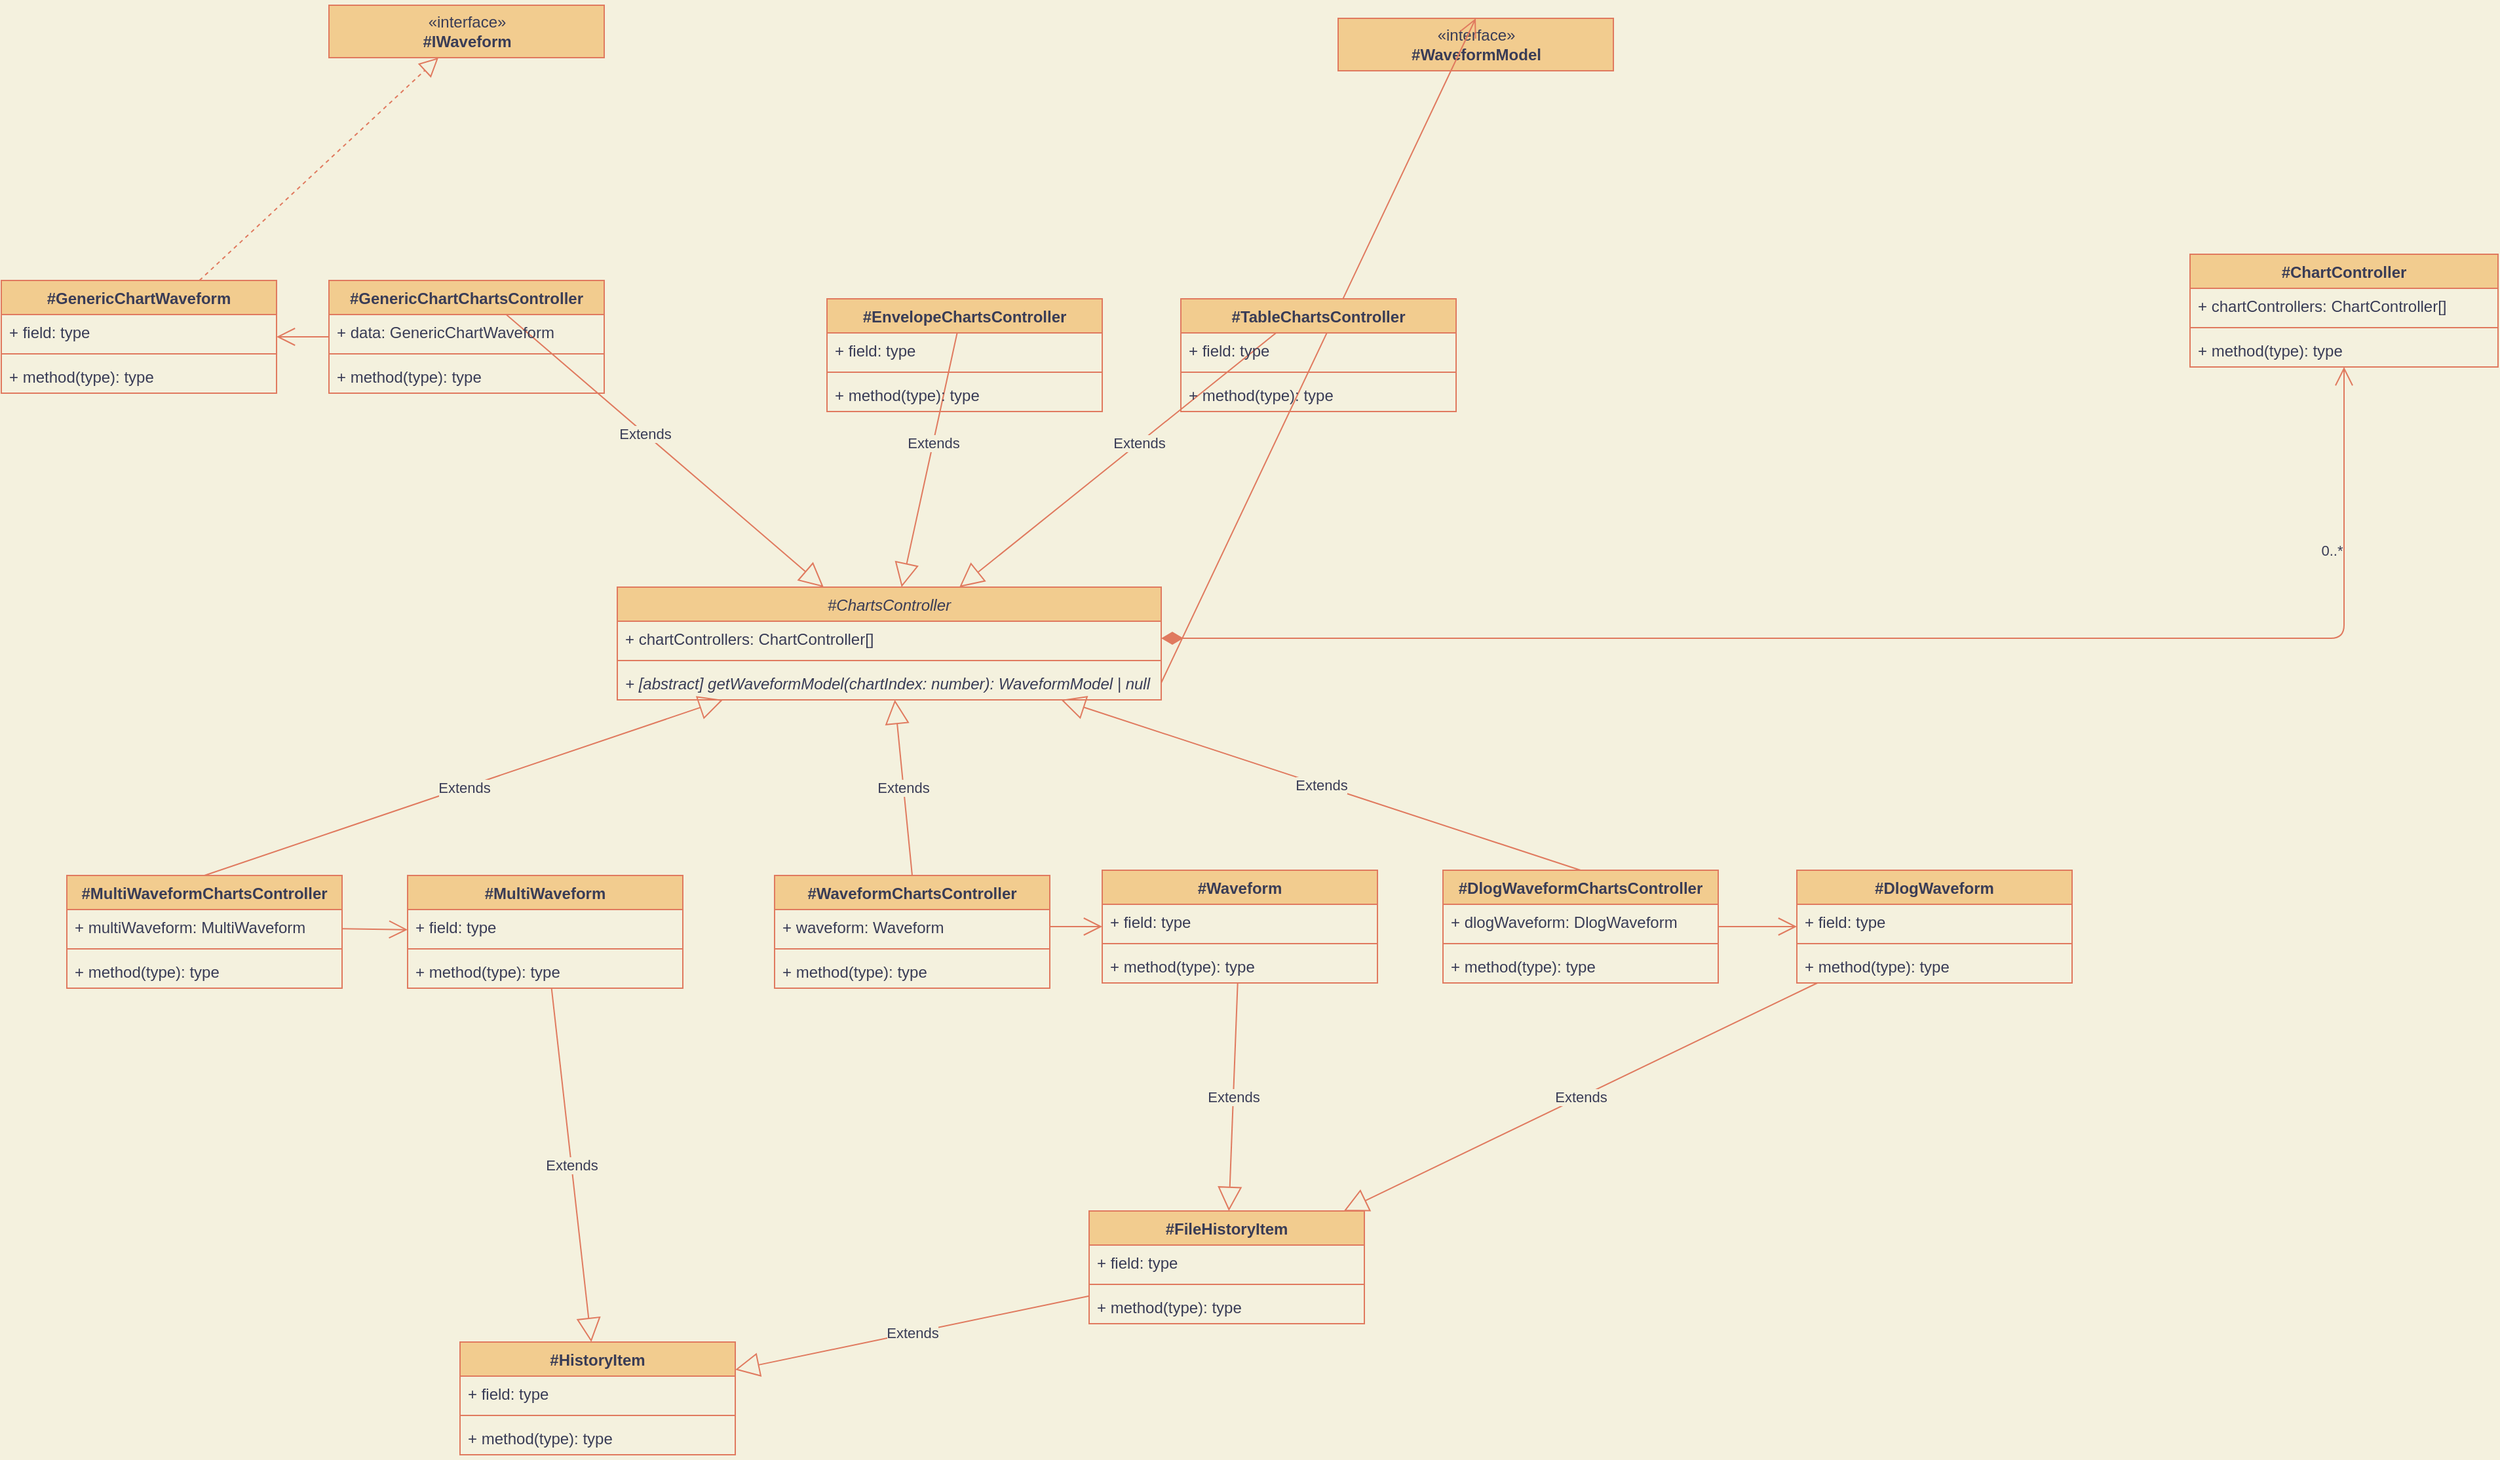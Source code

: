 <mxfile version="13.6.5">
    <diagram id="4sMYAp-F3-Zc_803RU9-" name="Page-1">
        <mxGraphModel dx="1614" dy="2240" grid="1" gridSize="10" guides="1" tooltips="1" connect="1" arrows="1" fold="1" page="1" pageScale="1" pageWidth="827" pageHeight="1169" background="#F4F1DE" math="0" shadow="0">
            <root>
                <mxCell id="0"/>
                <mxCell id="1" parent="0"/>
                <mxCell id="15" value="Extends" style="endArrow=block;endSize=16;endFill=0;html=1;exitX=0.5;exitY=0;exitDx=0;exitDy=0;labelBackgroundColor=#F4F1DE;strokeColor=#E07A5F;fontColor=#393C56;" edge="1" parent="1" source="3" target="7">
                    <mxGeometry width="160" relative="1" as="geometry">
                        <mxPoint x="190" y="440" as="sourcePoint"/>
                        <mxPoint x="350" y="440" as="targetPoint"/>
                    </mxGeometry>
                </mxCell>
                <mxCell id="20" value="" style="endArrow=open;html=1;endSize=12;startArrow=diamondThin;startSize=14;startFill=1;edgeStyle=orthogonalEdgeStyle;align=left;verticalAlign=bottom;labelBackgroundColor=#F4F1DE;strokeColor=#E07A5F;fontColor=#393C56;" edge="1" parent="1" source="8" target="16">
                    <mxGeometry x="-1" y="3" relative="1" as="geometry">
                        <mxPoint x="840" y="173" as="sourcePoint"/>
                        <mxPoint x="1010" y="290" as="targetPoint"/>
                    </mxGeometry>
                </mxCell>
                <mxCell id="21" value="0..*" style="edgeLabel;html=1;align=center;verticalAlign=middle;resizable=0;points=[];labelBackgroundColor=#F4F1DE;fontColor=#393C56;" vertex="1" connectable="0" parent="20">
                    <mxGeometry x="0.727" y="1" relative="1" as="geometry">
                        <mxPoint x="-8.29" y="-12.03" as="offset"/>
                    </mxGeometry>
                </mxCell>
                <mxCell id="22" value="«interface»&lt;br&gt;&lt;b&gt;#WaveformModel&lt;/b&gt;" style="html=1;fillColor=#F2CC8F;strokeColor=#E07A5F;fontColor=#393C56;" vertex="1" parent="1">
                    <mxGeometry x="1040" y="-260" width="210" height="40" as="geometry"/>
                </mxCell>
                <mxCell id="23" value="" style="endArrow=open;endFill=1;endSize=12;html=1;exitX=1;exitY=0.5;exitDx=0;exitDy=0;entryX=0.5;entryY=0;entryDx=0;entryDy=0;labelBackgroundColor=#F4F1DE;strokeColor=#E07A5F;fontColor=#393C56;" edge="1" parent="1" source="10" target="22">
                    <mxGeometry width="160" relative="1" as="geometry">
                        <mxPoint x="1020" y="310" as="sourcePoint"/>
                        <mxPoint x="1100" y="190" as="targetPoint"/>
                    </mxGeometry>
                </mxCell>
                <mxCell id="28" value="Extends" style="endArrow=block;endSize=16;endFill=0;html=1;exitX=0.5;exitY=0;exitDx=0;exitDy=0;labelBackgroundColor=#F4F1DE;strokeColor=#E07A5F;fontColor=#393C56;" edge="1" parent="1" source="29" target="7">
                    <mxGeometry width="160" relative="1" as="geometry">
                        <mxPoint x="430" y="556" as="sourcePoint"/>
                        <mxPoint x="500" y="420" as="targetPoint"/>
                    </mxGeometry>
                </mxCell>
                <mxCell id="33" value="Extends" style="endArrow=block;endSize=16;endFill=0;html=1;exitX=0.5;exitY=0;exitDx=0;exitDy=0;labelBackgroundColor=#F4F1DE;strokeColor=#E07A5F;fontColor=#393C56;" edge="1" parent="1" source="34" target="7">
                    <mxGeometry width="160" relative="1" as="geometry">
                        <mxPoint x="290" y="706" as="sourcePoint"/>
                        <mxPoint x="360" y="570" as="targetPoint"/>
                    </mxGeometry>
                </mxCell>
                <mxCell id="38" value="Extends" style="endArrow=block;endSize=16;endFill=0;html=1;exitX=0.5;exitY=0;exitDx=0;exitDy=0;labelBackgroundColor=#F4F1DE;strokeColor=#E07A5F;fontColor=#393C56;" edge="1" parent="1" source="39" target="7">
                    <mxGeometry width="160" relative="1" as="geometry">
                        <mxPoint x="480" y="836" as="sourcePoint"/>
                        <mxPoint x="550" y="700" as="targetPoint"/>
                    </mxGeometry>
                </mxCell>
                <mxCell id="43" value="Extends" style="endArrow=block;endSize=16;endFill=0;html=1;exitX=0.5;exitY=0;exitDx=0;exitDy=0;labelBackgroundColor=#F4F1DE;strokeColor=#E07A5F;fontColor=#393C56;" edge="1" parent="1" source="44" target="7">
                    <mxGeometry width="160" relative="1" as="geometry">
                        <mxPoint x="460" y="586" as="sourcePoint"/>
                        <mxPoint x="530" y="450" as="targetPoint"/>
                    </mxGeometry>
                </mxCell>
                <mxCell id="48" value="Extends" style="endArrow=block;endSize=16;endFill=0;html=1;exitX=0.5;exitY=0;exitDx=0;exitDy=0;labelBackgroundColor=#F4F1DE;strokeColor=#E07A5F;fontColor=#393C56;" edge="1" parent="1" source="49" target="7">
                    <mxGeometry width="160" relative="1" as="geometry">
                        <mxPoint x="280" y="936" as="sourcePoint"/>
                        <mxPoint x="350" y="800" as="targetPoint"/>
                    </mxGeometry>
                </mxCell>
                <mxCell id="59" value="" style="endArrow=open;endFill=1;endSize=12;html=1;labelBackgroundColor=#F4F1DE;strokeColor=#E07A5F;fontColor=#393C56;" edge="1" parent="1" source="50" target="60">
                    <mxGeometry width="160" relative="1" as="geometry">
                        <mxPoint x="240" y="402.0" as="sourcePoint"/>
                        <mxPoint x="570" y="499" as="targetPoint"/>
                    </mxGeometry>
                </mxCell>
                <mxCell id="64" value="Extends" style="endArrow=block;endSize=16;endFill=0;html=1;labelBackgroundColor=#F4F1DE;strokeColor=#E07A5F;fontColor=#393C56;" edge="1" parent="1" source="60" target="55">
                    <mxGeometry width="160" relative="1" as="geometry">
                        <mxPoint x="684.95" y="1144" as="sourcePoint"/>
                        <mxPoint x="569.996" y="750" as="targetPoint"/>
                    </mxGeometry>
                </mxCell>
                <mxCell id="69" value="" style="endArrow=open;endFill=1;endSize=12;html=1;labelBackgroundColor=#F4F1DE;strokeColor=#E07A5F;fontColor=#393C56;" edge="1" parent="1" source="40" target="65">
                    <mxGeometry width="160" relative="1" as="geometry">
                        <mxPoint x="250" y="412" as="sourcePoint"/>
                        <mxPoint x="218.753" y="770" as="targetPoint"/>
                    </mxGeometry>
                </mxCell>
                <mxCell id="76" value="Extends" style="endArrow=block;endSize=16;endFill=0;html=1;labelBackgroundColor=#F4F1DE;strokeColor=#E07A5F;fontColor=#393C56;" edge="1" parent="1" source="65" target="72">
                    <mxGeometry width="160" relative="1" as="geometry">
                        <mxPoint x="215" y="856" as="sourcePoint"/>
                        <mxPoint x="1130" y="610" as="targetPoint"/>
                    </mxGeometry>
                </mxCell>
                <mxCell id="77" value="Extends" style="endArrow=block;endSize=16;endFill=0;html=1;labelBackgroundColor=#F4F1DE;strokeColor=#E07A5F;fontColor=#393C56;" edge="1" parent="1" source="72" target="55">
                    <mxGeometry width="160" relative="1" as="geometry">
                        <mxPoint x="669.997" y="990" as="sourcePoint"/>
                        <mxPoint x="674.622" y="1064" as="targetPoint"/>
                    </mxGeometry>
                </mxCell>
                <mxCell id="29" value="#GenericChartChartsController&#10;" style="swimlane;fontStyle=1;align=center;verticalAlign=top;childLayout=stackLayout;horizontal=1;startSize=26;horizontalStack=0;resizeParent=1;resizeParentMax=0;resizeLast=0;collapsible=1;marginBottom=0;fillColor=#F2CC8F;strokeColor=#E07A5F;fontColor=#393C56;" vertex="1" parent="1">
                    <mxGeometry x="270" y="-60" width="210" height="86" as="geometry"/>
                </mxCell>
                <mxCell id="30" value="+ data: GenericChartWaveform" style="text;strokeColor=none;fillColor=none;align=left;verticalAlign=top;spacingLeft=4;spacingRight=4;overflow=hidden;rotatable=0;points=[[0,0.5],[1,0.5]];portConstraint=eastwest;fontColor=#393C56;" vertex="1" parent="29">
                    <mxGeometry y="26" width="210" height="26" as="geometry"/>
                </mxCell>
                <mxCell id="31" value="" style="line;strokeWidth=1;fillColor=none;align=left;verticalAlign=middle;spacingTop=-1;spacingLeft=3;spacingRight=3;rotatable=0;labelPosition=right;points=[];portConstraint=eastwest;labelBackgroundColor=#F4F1DE;strokeColor=#E07A5F;fontColor=#393C56;" vertex="1" parent="29">
                    <mxGeometry y="52" width="210" height="8" as="geometry"/>
                </mxCell>
                <mxCell id="32" value="+ method(type): type" style="text;strokeColor=none;fillColor=none;align=left;verticalAlign=top;spacingLeft=4;spacingRight=4;overflow=hidden;rotatable=0;points=[[0,0.5],[1,0.5]];portConstraint=eastwest;fontColor=#393C56;" vertex="1" parent="29">
                    <mxGeometry y="60" width="210" height="26" as="geometry"/>
                </mxCell>
                <mxCell id="44" value="#EnvelopeChartsController" style="swimlane;fontStyle=1;align=center;verticalAlign=top;childLayout=stackLayout;horizontal=1;startSize=26;horizontalStack=0;resizeParent=1;resizeParentMax=0;resizeLast=0;collapsible=1;marginBottom=0;fillColor=#F2CC8F;strokeColor=#E07A5F;fontColor=#393C56;" vertex="1" parent="1">
                    <mxGeometry x="650" y="-46" width="210" height="86" as="geometry"/>
                </mxCell>
                <mxCell id="45" value="+ field: type" style="text;strokeColor=none;fillColor=none;align=left;verticalAlign=top;spacingLeft=4;spacingRight=4;overflow=hidden;rotatable=0;points=[[0,0.5],[1,0.5]];portConstraint=eastwest;fontColor=#393C56;" vertex="1" parent="44">
                    <mxGeometry y="26" width="210" height="26" as="geometry"/>
                </mxCell>
                <mxCell id="46" value="" style="line;strokeWidth=1;fillColor=none;align=left;verticalAlign=middle;spacingTop=-1;spacingLeft=3;spacingRight=3;rotatable=0;labelPosition=right;points=[];portConstraint=eastwest;labelBackgroundColor=#F4F1DE;strokeColor=#E07A5F;fontColor=#393C56;" vertex="1" parent="44">
                    <mxGeometry y="52" width="210" height="8" as="geometry"/>
                </mxCell>
                <mxCell id="47" value="+ method(type): type" style="text;strokeColor=none;fillColor=none;align=left;verticalAlign=top;spacingLeft=4;spacingRight=4;overflow=hidden;rotatable=0;points=[[0,0.5],[1,0.5]];portConstraint=eastwest;fontColor=#393C56;" vertex="1" parent="44">
                    <mxGeometry y="60" width="210" height="26" as="geometry"/>
                </mxCell>
                <mxCell id="34" value="#TableChartsController" style="swimlane;fontStyle=1;align=center;verticalAlign=top;childLayout=stackLayout;horizontal=1;startSize=26;horizontalStack=0;resizeParent=1;resizeParentMax=0;resizeLast=0;collapsible=1;marginBottom=0;fillColor=#F2CC8F;strokeColor=#E07A5F;fontColor=#393C56;" vertex="1" parent="1">
                    <mxGeometry x="920" y="-46" width="210" height="86" as="geometry"/>
                </mxCell>
                <mxCell id="35" value="+ field: type" style="text;strokeColor=none;fillColor=none;align=left;verticalAlign=top;spacingLeft=4;spacingRight=4;overflow=hidden;rotatable=0;points=[[0,0.5],[1,0.5]];portConstraint=eastwest;fontColor=#393C56;" vertex="1" parent="34">
                    <mxGeometry y="26" width="210" height="26" as="geometry"/>
                </mxCell>
                <mxCell id="36" value="" style="line;strokeWidth=1;fillColor=none;align=left;verticalAlign=middle;spacingTop=-1;spacingLeft=3;spacingRight=3;rotatable=0;labelPosition=right;points=[];portConstraint=eastwest;labelBackgroundColor=#F4F1DE;strokeColor=#E07A5F;fontColor=#393C56;" vertex="1" parent="34">
                    <mxGeometry y="52" width="210" height="8" as="geometry"/>
                </mxCell>
                <mxCell id="37" value="+ method(type): type" style="text;strokeColor=none;fillColor=none;align=left;verticalAlign=top;spacingLeft=4;spacingRight=4;overflow=hidden;rotatable=0;points=[[0,0.5],[1,0.5]];portConstraint=eastwest;fontColor=#393C56;" vertex="1" parent="34">
                    <mxGeometry y="60" width="210" height="26" as="geometry"/>
                </mxCell>
                <mxCell id="49" value="#MultiWaveformChartsController" style="swimlane;fontStyle=1;align=center;verticalAlign=top;childLayout=stackLayout;horizontal=1;startSize=26;horizontalStack=0;resizeParent=1;resizeParentMax=0;resizeLast=0;collapsible=1;marginBottom=0;fillColor=#F2CC8F;strokeColor=#E07A5F;fontColor=#393C56;" vertex="1" parent="1">
                    <mxGeometry x="70" y="394" width="210" height="86" as="geometry"/>
                </mxCell>
                <mxCell id="50" value="+ multiWaveform: MultiWaveform" style="text;strokeColor=none;fillColor=none;align=left;verticalAlign=top;spacingLeft=4;spacingRight=4;overflow=hidden;rotatable=0;points=[[0,0.5],[1,0.5]];portConstraint=eastwest;fontColor=#393C56;" vertex="1" parent="49">
                    <mxGeometry y="26" width="210" height="26" as="geometry"/>
                </mxCell>
                <mxCell id="51" value="" style="line;strokeWidth=1;fillColor=none;align=left;verticalAlign=middle;spacingTop=-1;spacingLeft=3;spacingRight=3;rotatable=0;labelPosition=right;points=[];portConstraint=eastwest;labelBackgroundColor=#F4F1DE;strokeColor=#E07A5F;fontColor=#393C56;" vertex="1" parent="49">
                    <mxGeometry y="52" width="210" height="8" as="geometry"/>
                </mxCell>
                <mxCell id="52" value="+ method(type): type" style="text;strokeColor=none;fillColor=none;align=left;verticalAlign=top;spacingLeft=4;spacingRight=4;overflow=hidden;rotatable=0;points=[[0,0.5],[1,0.5]];portConstraint=eastwest;fontColor=#393C56;" vertex="1" parent="49">
                    <mxGeometry y="60" width="210" height="26" as="geometry"/>
                </mxCell>
                <mxCell id="60" value="#MultiWaveform" style="swimlane;fontStyle=1;align=center;verticalAlign=top;childLayout=stackLayout;horizontal=1;startSize=26;horizontalStack=0;resizeParent=1;resizeParentMax=0;resizeLast=0;collapsible=1;marginBottom=0;fillColor=#F2CC8F;strokeColor=#E07A5F;fontColor=#393C56;" vertex="1" parent="1">
                    <mxGeometry x="330" y="394" width="210" height="86" as="geometry"/>
                </mxCell>
                <mxCell id="61" value="+ field: type" style="text;strokeColor=none;fillColor=none;align=left;verticalAlign=top;spacingLeft=4;spacingRight=4;overflow=hidden;rotatable=0;points=[[0,0.5],[1,0.5]];portConstraint=eastwest;fontColor=#393C56;" vertex="1" parent="60">
                    <mxGeometry y="26" width="210" height="26" as="geometry"/>
                </mxCell>
                <mxCell id="62" value="" style="line;strokeWidth=1;fillColor=none;align=left;verticalAlign=middle;spacingTop=-1;spacingLeft=3;spacingRight=3;rotatable=0;labelPosition=right;points=[];portConstraint=eastwest;labelBackgroundColor=#F4F1DE;strokeColor=#E07A5F;fontColor=#393C56;" vertex="1" parent="60">
                    <mxGeometry y="52" width="210" height="8" as="geometry"/>
                </mxCell>
                <mxCell id="63" value="+ method(type): type" style="text;strokeColor=none;fillColor=none;align=left;verticalAlign=top;spacingLeft=4;spacingRight=4;overflow=hidden;rotatable=0;points=[[0,0.5],[1,0.5]];portConstraint=eastwest;fontColor=#393C56;" vertex="1" parent="60">
                    <mxGeometry y="60" width="210" height="26" as="geometry"/>
                </mxCell>
                <mxCell id="39" value="#WaveformChartsController" style="swimlane;fontStyle=1;align=center;verticalAlign=top;childLayout=stackLayout;horizontal=1;startSize=26;horizontalStack=0;resizeParent=1;resizeParentMax=0;resizeLast=0;collapsible=1;marginBottom=0;fillColor=#F2CC8F;strokeColor=#E07A5F;fontColor=#393C56;" vertex="1" parent="1">
                    <mxGeometry x="610" y="394" width="210" height="86" as="geometry"/>
                </mxCell>
                <mxCell id="40" value="+ waveform: Waveform" style="text;strokeColor=none;fillColor=none;align=left;verticalAlign=top;spacingLeft=4;spacingRight=4;overflow=hidden;rotatable=0;points=[[0,0.5],[1,0.5]];portConstraint=eastwest;fontColor=#393C56;" vertex="1" parent="39">
                    <mxGeometry y="26" width="210" height="26" as="geometry"/>
                </mxCell>
                <mxCell id="41" value="" style="line;strokeWidth=1;fillColor=none;align=left;verticalAlign=middle;spacingTop=-1;spacingLeft=3;spacingRight=3;rotatable=0;labelPosition=right;points=[];portConstraint=eastwest;labelBackgroundColor=#F4F1DE;strokeColor=#E07A5F;fontColor=#393C56;" vertex="1" parent="39">
                    <mxGeometry y="52" width="210" height="8" as="geometry"/>
                </mxCell>
                <mxCell id="42" value="+ method(type): type" style="text;strokeColor=none;fillColor=none;align=left;verticalAlign=top;spacingLeft=4;spacingRight=4;overflow=hidden;rotatable=0;points=[[0,0.5],[1,0.5]];portConstraint=eastwest;fontColor=#393C56;" vertex="1" parent="39">
                    <mxGeometry y="60" width="210" height="26" as="geometry"/>
                </mxCell>
                <mxCell id="65" value="#Waveform" style="swimlane;fontStyle=1;align=center;verticalAlign=top;childLayout=stackLayout;horizontal=1;startSize=26;horizontalStack=0;resizeParent=1;resizeParentMax=0;resizeLast=0;collapsible=1;marginBottom=0;fillColor=#F2CC8F;strokeColor=#E07A5F;fontColor=#393C56;" vertex="1" parent="1">
                    <mxGeometry x="860" y="390" width="210" height="86" as="geometry"/>
                </mxCell>
                <mxCell id="66" value="+ field: type" style="text;strokeColor=none;fillColor=none;align=left;verticalAlign=top;spacingLeft=4;spacingRight=4;overflow=hidden;rotatable=0;points=[[0,0.5],[1,0.5]];portConstraint=eastwest;fontColor=#393C56;" vertex="1" parent="65">
                    <mxGeometry y="26" width="210" height="26" as="geometry"/>
                </mxCell>
                <mxCell id="67" value="" style="line;strokeWidth=1;fillColor=none;align=left;verticalAlign=middle;spacingTop=-1;spacingLeft=3;spacingRight=3;rotatable=0;labelPosition=right;points=[];portConstraint=eastwest;labelBackgroundColor=#F4F1DE;strokeColor=#E07A5F;fontColor=#393C56;" vertex="1" parent="65">
                    <mxGeometry y="52" width="210" height="8" as="geometry"/>
                </mxCell>
                <mxCell id="68" value="+ method(type): type" style="text;strokeColor=none;fillColor=none;align=left;verticalAlign=top;spacingLeft=4;spacingRight=4;overflow=hidden;rotatable=0;points=[[0,0.5],[1,0.5]];portConstraint=eastwest;fontColor=#393C56;" vertex="1" parent="65">
                    <mxGeometry y="60" width="210" height="26" as="geometry"/>
                </mxCell>
                <mxCell id="3" value="#DlogWaveformChartsController" style="swimlane;fontStyle=1;align=center;verticalAlign=top;childLayout=stackLayout;horizontal=1;startSize=26;horizontalStack=0;resizeParent=1;resizeParentMax=0;resizeLast=0;collapsible=1;marginBottom=0;fillColor=#F2CC8F;strokeColor=#E07A5F;fontColor=#393C56;" vertex="1" parent="1">
                    <mxGeometry x="1120" y="390" width="210" height="86" as="geometry"/>
                </mxCell>
                <mxCell id="4" value="+ dlogWaveform: DlogWaveform" style="text;strokeColor=none;fillColor=none;align=left;verticalAlign=top;spacingLeft=4;spacingRight=4;overflow=hidden;rotatable=0;points=[[0,0.5],[1,0.5]];portConstraint=eastwest;fontColor=#393C56;" vertex="1" parent="3">
                    <mxGeometry y="26" width="210" height="26" as="geometry"/>
                </mxCell>
                <mxCell id="5" value="" style="line;strokeWidth=1;fillColor=none;align=left;verticalAlign=middle;spacingTop=-1;spacingLeft=3;spacingRight=3;rotatable=0;labelPosition=right;points=[];portConstraint=eastwest;labelBackgroundColor=#F4F1DE;strokeColor=#E07A5F;fontColor=#393C56;" vertex="1" parent="3">
                    <mxGeometry y="52" width="210" height="8" as="geometry"/>
                </mxCell>
                <mxCell id="6" value="+ method(type): type" style="text;strokeColor=none;fillColor=none;align=left;verticalAlign=top;spacingLeft=4;spacingRight=4;overflow=hidden;rotatable=0;points=[[0,0.5],[1,0.5]];portConstraint=eastwest;fontColor=#393C56;" vertex="1" parent="3">
                    <mxGeometry y="60" width="210" height="26" as="geometry"/>
                </mxCell>
                <mxCell id="78" value="#DlogWaveform" style="swimlane;fontStyle=1;align=center;verticalAlign=top;childLayout=stackLayout;horizontal=1;startSize=26;horizontalStack=0;resizeParent=1;resizeParentMax=0;resizeLast=0;collapsible=1;marginBottom=0;fillColor=#F2CC8F;strokeColor=#E07A5F;fontColor=#393C56;" vertex="1" parent="1">
                    <mxGeometry x="1390" y="390" width="210" height="86" as="geometry"/>
                </mxCell>
                <mxCell id="79" value="+ field: type" style="text;strokeColor=none;fillColor=none;align=left;verticalAlign=top;spacingLeft=4;spacingRight=4;overflow=hidden;rotatable=0;points=[[0,0.5],[1,0.5]];portConstraint=eastwest;fontColor=#393C56;" vertex="1" parent="78">
                    <mxGeometry y="26" width="210" height="26" as="geometry"/>
                </mxCell>
                <mxCell id="80" value="" style="line;strokeWidth=1;fillColor=none;align=left;verticalAlign=middle;spacingTop=-1;spacingLeft=3;spacingRight=3;rotatable=0;labelPosition=right;points=[];portConstraint=eastwest;labelBackgroundColor=#F4F1DE;strokeColor=#E07A5F;fontColor=#393C56;" vertex="1" parent="78">
                    <mxGeometry y="52" width="210" height="8" as="geometry"/>
                </mxCell>
                <mxCell id="81" value="+ method(type): type" style="text;strokeColor=none;fillColor=none;align=left;verticalAlign=top;spacingLeft=4;spacingRight=4;overflow=hidden;rotatable=0;points=[[0,0.5],[1,0.5]];portConstraint=eastwest;fontColor=#393C56;" vertex="1" parent="78">
                    <mxGeometry y="60" width="210" height="26" as="geometry"/>
                </mxCell>
                <mxCell id="82" value="" style="endArrow=open;endFill=1;endSize=12;html=1;labelBackgroundColor=#F4F1DE;strokeColor=#E07A5F;fontColor=#393C56;" edge="1" parent="1" source="3" target="78">
                    <mxGeometry width="160" relative="1" as="geometry">
                        <mxPoint x="830" y="443" as="sourcePoint"/>
                        <mxPoint x="870" y="443" as="targetPoint"/>
                    </mxGeometry>
                </mxCell>
                <mxCell id="72" value="#FileHistoryItem" style="swimlane;fontStyle=1;align=center;verticalAlign=top;childLayout=stackLayout;horizontal=1;startSize=26;horizontalStack=0;resizeParent=1;resizeParentMax=0;resizeLast=0;collapsible=1;marginBottom=0;fillColor=#F2CC8F;strokeColor=#E07A5F;fontColor=#393C56;" vertex="1" parent="1">
                    <mxGeometry x="850" y="650" width="210" height="86" as="geometry"/>
                </mxCell>
                <mxCell id="73" value="+ field: type" style="text;strokeColor=none;fillColor=none;align=left;verticalAlign=top;spacingLeft=4;spacingRight=4;overflow=hidden;rotatable=0;points=[[0,0.5],[1,0.5]];portConstraint=eastwest;fontColor=#393C56;" vertex="1" parent="72">
                    <mxGeometry y="26" width="210" height="26" as="geometry"/>
                </mxCell>
                <mxCell id="74" value="" style="line;strokeWidth=1;fillColor=none;align=left;verticalAlign=middle;spacingTop=-1;spacingLeft=3;spacingRight=3;rotatable=0;labelPosition=right;points=[];portConstraint=eastwest;labelBackgroundColor=#F4F1DE;strokeColor=#E07A5F;fontColor=#393C56;" vertex="1" parent="72">
                    <mxGeometry y="52" width="210" height="8" as="geometry"/>
                </mxCell>
                <mxCell id="75" value="+ method(type): type" style="text;strokeColor=none;fillColor=none;align=left;verticalAlign=top;spacingLeft=4;spacingRight=4;overflow=hidden;rotatable=0;points=[[0,0.5],[1,0.5]];portConstraint=eastwest;fontColor=#393C56;" vertex="1" parent="72">
                    <mxGeometry y="60" width="210" height="26" as="geometry"/>
                </mxCell>
                <mxCell id="83" value="Extends" style="endArrow=block;endSize=16;endFill=0;html=1;labelBackgroundColor=#F4F1DE;strokeColor=#E07A5F;fontColor=#393C56;" edge="1" parent="1" source="78" target="72">
                    <mxGeometry width="160" relative="1" as="geometry">
                        <mxPoint x="973.346" y="486" as="sourcePoint"/>
                        <mxPoint x="966.654" y="660" as="targetPoint"/>
                    </mxGeometry>
                </mxCell>
                <mxCell id="55" value="#HistoryItem" style="swimlane;fontStyle=1;align=center;verticalAlign=top;childLayout=stackLayout;horizontal=1;startSize=26;horizontalStack=0;resizeParent=1;resizeParentMax=0;resizeLast=0;collapsible=1;marginBottom=0;fillColor=#F2CC8F;strokeColor=#E07A5F;fontColor=#393C56;" vertex="1" parent="1">
                    <mxGeometry x="370" y="750" width="210" height="86" as="geometry"/>
                </mxCell>
                <mxCell id="56" value="+ field: type" style="text;strokeColor=none;fillColor=none;align=left;verticalAlign=top;spacingLeft=4;spacingRight=4;overflow=hidden;rotatable=0;points=[[0,0.5],[1,0.5]];portConstraint=eastwest;fontColor=#393C56;" vertex="1" parent="55">
                    <mxGeometry y="26" width="210" height="26" as="geometry"/>
                </mxCell>
                <mxCell id="57" value="" style="line;strokeWidth=1;fillColor=none;align=left;verticalAlign=middle;spacingTop=-1;spacingLeft=3;spacingRight=3;rotatable=0;labelPosition=right;points=[];portConstraint=eastwest;labelBackgroundColor=#F4F1DE;strokeColor=#E07A5F;fontColor=#393C56;" vertex="1" parent="55">
                    <mxGeometry y="52" width="210" height="8" as="geometry"/>
                </mxCell>
                <mxCell id="58" value="+ method(type): type" style="text;strokeColor=none;fillColor=none;align=left;verticalAlign=top;spacingLeft=4;spacingRight=4;overflow=hidden;rotatable=0;points=[[0,0.5],[1,0.5]];portConstraint=eastwest;fontColor=#393C56;" vertex="1" parent="55">
                    <mxGeometry y="60" width="210" height="26" as="geometry"/>
                </mxCell>
                <mxCell id="84" value="#GenericChartWaveform" style="swimlane;fontStyle=1;align=center;verticalAlign=top;childLayout=stackLayout;horizontal=1;startSize=26;horizontalStack=0;resizeParent=1;resizeParentMax=0;resizeLast=0;collapsible=1;marginBottom=0;fillColor=#F2CC8F;strokeColor=#E07A5F;fontColor=#393C56;" vertex="1" parent="1">
                    <mxGeometry x="20" y="-60" width="210" height="86" as="geometry"/>
                </mxCell>
                <mxCell id="85" value="+ field: type" style="text;strokeColor=none;fillColor=none;align=left;verticalAlign=top;spacingLeft=4;spacingRight=4;overflow=hidden;rotatable=0;points=[[0,0.5],[1,0.5]];portConstraint=eastwest;fontColor=#393C56;" vertex="1" parent="84">
                    <mxGeometry y="26" width="210" height="26" as="geometry"/>
                </mxCell>
                <mxCell id="86" value="" style="line;strokeWidth=1;fillColor=none;align=left;verticalAlign=middle;spacingTop=-1;spacingLeft=3;spacingRight=3;rotatable=0;labelPosition=right;points=[];portConstraint=eastwest;labelBackgroundColor=#F4F1DE;strokeColor=#E07A5F;fontColor=#393C56;" vertex="1" parent="84">
                    <mxGeometry y="52" width="210" height="8" as="geometry"/>
                </mxCell>
                <mxCell id="87" value="+ method(type): type" style="text;strokeColor=none;fillColor=none;align=left;verticalAlign=top;spacingLeft=4;spacingRight=4;overflow=hidden;rotatable=0;points=[[0,0.5],[1,0.5]];portConstraint=eastwest;fontColor=#393C56;" vertex="1" parent="84">
                    <mxGeometry y="60" width="210" height="26" as="geometry"/>
                </mxCell>
                <mxCell id="88" value="" style="endArrow=open;endFill=1;endSize=12;html=1;labelBackgroundColor=#F4F1DE;strokeColor=#E07A5F;fontColor=#393C56;" edge="1" parent="1" source="29" target="84">
                    <mxGeometry width="160" relative="1" as="geometry">
                        <mxPoint x="290" y="444.615" as="sourcePoint"/>
                        <mxPoint x="340" y="445.385" as="targetPoint"/>
                    </mxGeometry>
                </mxCell>
                <mxCell id="89" value="«interface»&lt;br&gt;&lt;b&gt;#IWaveform&lt;br&gt;&lt;/b&gt;" style="html=1;fillColor=#F2CC8F;strokeColor=#E07A5F;fontColor=#393C56;" vertex="1" parent="1">
                    <mxGeometry x="270" y="-270" width="210" height="40" as="geometry"/>
                </mxCell>
                <mxCell id="90" value="" style="endArrow=block;dashed=1;endFill=0;endSize=12;html=1;strokeColor=#E07A5F;fillColor=#F2CC8F;fontColor=#393C56;" edge="1" parent="1" source="84" target="89">
                    <mxGeometry width="160" relative="1" as="geometry">
                        <mxPoint x="370" y="110" as="sourcePoint"/>
                        <mxPoint x="530" y="110" as="targetPoint"/>
                    </mxGeometry>
                </mxCell>
                <mxCell id="7" value="#ChartsController" style="swimlane;fontStyle=2;align=center;verticalAlign=top;childLayout=stackLayout;horizontal=1;startSize=26;horizontalStack=0;resizeParent=1;resizeParentMax=0;resizeLast=0;collapsible=1;marginBottom=0;fillColor=#F2CC8F;strokeColor=#E07A5F;fontColor=#393C56;" vertex="1" parent="1">
                    <mxGeometry x="490" y="174" width="415" height="86" as="geometry">
                        <mxRectangle x="140" y="170" width="130" height="26" as="alternateBounds"/>
                    </mxGeometry>
                </mxCell>
                <mxCell id="8" value="+ chartControllers: ChartController[]" style="text;strokeColor=none;fillColor=none;align=left;verticalAlign=top;spacingLeft=4;spacingRight=4;overflow=hidden;rotatable=0;points=[[0,0.5],[1,0.5]];portConstraint=eastwest;fontColor=#393C56;" vertex="1" parent="7">
                    <mxGeometry y="26" width="415" height="26" as="geometry"/>
                </mxCell>
                <mxCell id="9" value="" style="line;strokeWidth=1;fillColor=none;align=left;verticalAlign=middle;spacingTop=-1;spacingLeft=3;spacingRight=3;rotatable=0;labelPosition=right;points=[];portConstraint=eastwest;labelBackgroundColor=#F4F1DE;strokeColor=#E07A5F;fontColor=#393C56;" vertex="1" parent="7">
                    <mxGeometry y="52" width="415" height="8" as="geometry"/>
                </mxCell>
                <mxCell id="10" value="+ [abstract] getWaveformModel(chartIndex: number): WaveformModel | null" style="text;strokeColor=none;fillColor=none;align=left;verticalAlign=top;spacingLeft=4;spacingRight=4;overflow=hidden;rotatable=0;points=[[0,0.5],[1,0.5]];portConstraint=eastwest;fontColor=#393C56;fontStyle=2" vertex="1" parent="7">
                    <mxGeometry y="60" width="415" height="26" as="geometry"/>
                </mxCell>
                <mxCell id="16" value="#ChartController" style="swimlane;fontStyle=1;align=center;verticalAlign=top;childLayout=stackLayout;horizontal=1;startSize=26;horizontalStack=0;resizeParent=1;resizeParentMax=0;resizeLast=0;collapsible=1;marginBottom=0;fillColor=#F2CC8F;strokeColor=#E07A5F;fontColor=#393C56;" vertex="1" parent="1">
                    <mxGeometry x="1690" y="-80" width="235" height="86" as="geometry">
                        <mxRectangle x="140" y="170" width="130" height="26" as="alternateBounds"/>
                    </mxGeometry>
                </mxCell>
                <mxCell id="17" value="+ chartControllers: ChartController[]" style="text;strokeColor=none;fillColor=none;align=left;verticalAlign=top;spacingLeft=4;spacingRight=4;overflow=hidden;rotatable=0;points=[[0,0.5],[1,0.5]];portConstraint=eastwest;fontColor=#393C56;" vertex="1" parent="16">
                    <mxGeometry y="26" width="235" height="26" as="geometry"/>
                </mxCell>
                <mxCell id="18" value="" style="line;strokeWidth=1;fillColor=none;align=left;verticalAlign=middle;spacingTop=-1;spacingLeft=3;spacingRight=3;rotatable=0;labelPosition=right;points=[];portConstraint=eastwest;labelBackgroundColor=#F4F1DE;strokeColor=#E07A5F;fontColor=#393C56;" vertex="1" parent="16">
                    <mxGeometry y="52" width="235" height="8" as="geometry"/>
                </mxCell>
                <mxCell id="19" value="+ method(type): type" style="text;strokeColor=none;fillColor=none;align=left;verticalAlign=top;spacingLeft=4;spacingRight=4;overflow=hidden;rotatable=0;points=[[0,0.5],[1,0.5]];portConstraint=eastwest;fontColor=#393C56;" vertex="1" parent="16">
                    <mxGeometry y="60" width="235" height="26" as="geometry"/>
                </mxCell>
            </root>
        </mxGraphModel>
    </diagram>
</mxfile>

